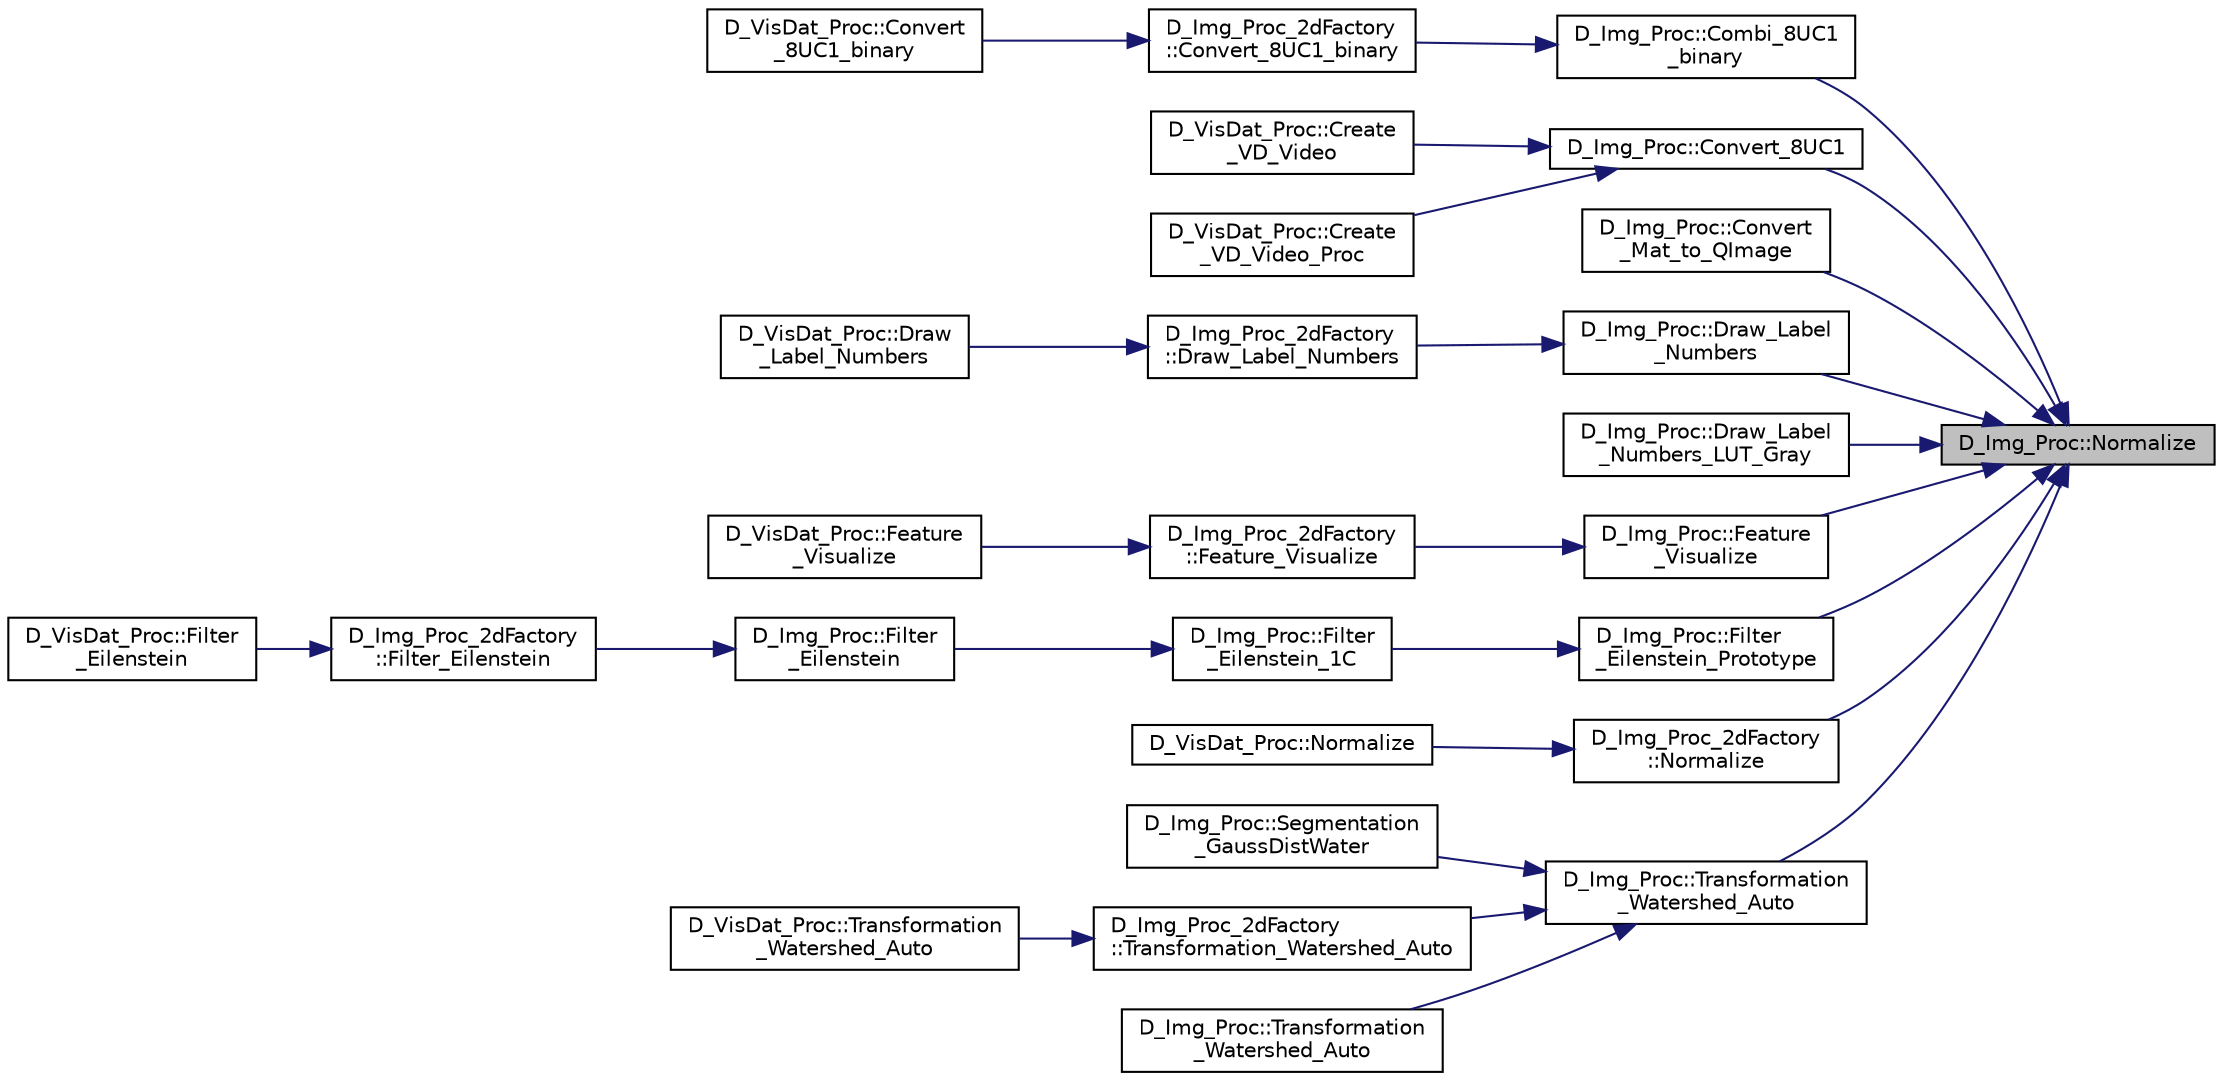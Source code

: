 digraph "D_Img_Proc::Normalize"
{
 // LATEX_PDF_SIZE
  edge [fontname="Helvetica",fontsize="10",labelfontname="Helvetica",labelfontsize="10"];
  node [fontname="Helvetica",fontsize="10",shape=record];
  rankdir="RL";
  Node1 [label="D_Img_Proc::Normalize",height=0.2,width=0.4,color="black", fillcolor="grey75", style="filled", fontcolor="black",tooltip=" "];
  Node1 -> Node2 [dir="back",color="midnightblue",fontsize="10",style="solid",fontname="Helvetica"];
  Node2 [label="D_Img_Proc::Combi_8UC1\l_binary",height=0.2,width=0.4,color="black", fillcolor="white", style="filled",URL="$class_d___img___proc.html#a270b6a33fcabacf654e1c290ff53ae82",tooltip=" "];
  Node2 -> Node3 [dir="back",color="midnightblue",fontsize="10",style="solid",fontname="Helvetica"];
  Node3 [label="D_Img_Proc_2dFactory\l::Convert_8UC1_binary",height=0.2,width=0.4,color="black", fillcolor="white", style="filled",URL="$class_d___img___proc__2d_factory.html#a4071ce25c76e2d17712428450a1292db",tooltip=" "];
  Node3 -> Node4 [dir="back",color="midnightblue",fontsize="10",style="solid",fontname="Helvetica"];
  Node4 [label="D_VisDat_Proc::Convert\l_8UC1_binary",height=0.2,width=0.4,color="black", fillcolor="white", style="filled",URL="$class_d___vis_dat___proc.html#ab5dbdaf7764c89d0f26af6b253c7be7d",tooltip=" "];
  Node1 -> Node5 [dir="back",color="midnightblue",fontsize="10",style="solid",fontname="Helvetica"];
  Node5 [label="D_Img_Proc::Convert_8UC1",height=0.2,width=0.4,color="black", fillcolor="white", style="filled",URL="$class_d___img___proc.html#abbeab509959cb370a02e4f16c0bb6088",tooltip=" "];
  Node5 -> Node6 [dir="back",color="midnightblue",fontsize="10",style="solid",fontname="Helvetica"];
  Node6 [label="D_VisDat_Proc::Create\l_VD_Video",height=0.2,width=0.4,color="black", fillcolor="white", style="filled",URL="$class_d___vis_dat___proc.html#aa97d040f84f88d46677a1da53eeddff4",tooltip=" "];
  Node5 -> Node7 [dir="back",color="midnightblue",fontsize="10",style="solid",fontname="Helvetica"];
  Node7 [label="D_VisDat_Proc::Create\l_VD_Video_Proc",height=0.2,width=0.4,color="black", fillcolor="white", style="filled",URL="$class_d___vis_dat___proc.html#af787bf8560bc35a3237dd942e1b49c16",tooltip=" "];
  Node1 -> Node8 [dir="back",color="midnightblue",fontsize="10",style="solid",fontname="Helvetica"];
  Node8 [label="D_Img_Proc::Convert\l_Mat_to_QImage",height=0.2,width=0.4,color="black", fillcolor="white", style="filled",URL="$class_d___img___proc.html#ade384a94caf4fcebb2f8e5654824a030",tooltip=" "];
  Node1 -> Node9 [dir="back",color="midnightblue",fontsize="10",style="solid",fontname="Helvetica"];
  Node9 [label="D_Img_Proc::Draw_Label\l_Numbers",height=0.2,width=0.4,color="black", fillcolor="white", style="filled",URL="$class_d___img___proc.html#acc826113768f9e812e092037222aab5e",tooltip=" "];
  Node9 -> Node10 [dir="back",color="midnightblue",fontsize="10",style="solid",fontname="Helvetica"];
  Node10 [label="D_Img_Proc_2dFactory\l::Draw_Label_Numbers",height=0.2,width=0.4,color="black", fillcolor="white", style="filled",URL="$class_d___img___proc__2d_factory.html#a64214669ddd8ff1a27c40fd22263b3cc",tooltip=" "];
  Node10 -> Node11 [dir="back",color="midnightblue",fontsize="10",style="solid",fontname="Helvetica"];
  Node11 [label="D_VisDat_Proc::Draw\l_Label_Numbers",height=0.2,width=0.4,color="black", fillcolor="white", style="filled",URL="$class_d___vis_dat___proc.html#a72e2a764d88e05e2c617d2a5f2db46e3",tooltip=" "];
  Node1 -> Node12 [dir="back",color="midnightblue",fontsize="10",style="solid",fontname="Helvetica"];
  Node12 [label="D_Img_Proc::Draw_Label\l_Numbers_LUT_Gray",height=0.2,width=0.4,color="black", fillcolor="white", style="filled",URL="$class_d___img___proc.html#a1e48e58dba425096cfc2be632d61ed20",tooltip=" "];
  Node1 -> Node13 [dir="back",color="midnightblue",fontsize="10",style="solid",fontname="Helvetica"];
  Node13 [label="D_Img_Proc::Feature\l_Visualize",height=0.2,width=0.4,color="black", fillcolor="white", style="filled",URL="$class_d___img___proc.html#a845f2348419069561ad09c9e61861228",tooltip=" "];
  Node13 -> Node14 [dir="back",color="midnightblue",fontsize="10",style="solid",fontname="Helvetica"];
  Node14 [label="D_Img_Proc_2dFactory\l::Feature_Visualize",height=0.2,width=0.4,color="black", fillcolor="white", style="filled",URL="$class_d___img___proc__2d_factory.html#aa7d59ee61523224725272bb214ac318b",tooltip=" "];
  Node14 -> Node15 [dir="back",color="midnightblue",fontsize="10",style="solid",fontname="Helvetica"];
  Node15 [label="D_VisDat_Proc::Feature\l_Visualize",height=0.2,width=0.4,color="black", fillcolor="white", style="filled",URL="$class_d___vis_dat___proc.html#aaae77b5a9f6339571dc1577d548aec83",tooltip=" "];
  Node1 -> Node16 [dir="back",color="midnightblue",fontsize="10",style="solid",fontname="Helvetica"];
  Node16 [label="D_Img_Proc::Filter\l_Eilenstein_Prototype",height=0.2,width=0.4,color="black", fillcolor="white", style="filled",URL="$class_d___img___proc.html#a8de0dd85e426fadfbf6ffd476447b06a",tooltip=" "];
  Node16 -> Node17 [dir="back",color="midnightblue",fontsize="10",style="solid",fontname="Helvetica"];
  Node17 [label="D_Img_Proc::Filter\l_Eilenstein_1C",height=0.2,width=0.4,color="black", fillcolor="white", style="filled",URL="$class_d___img___proc.html#a28f69c5b063fc26742e25dda46332a0d",tooltip=" "];
  Node17 -> Node18 [dir="back",color="midnightblue",fontsize="10",style="solid",fontname="Helvetica"];
  Node18 [label="D_Img_Proc::Filter\l_Eilenstein",height=0.2,width=0.4,color="black", fillcolor="white", style="filled",URL="$class_d___img___proc.html#a58cf4674e7c9361fa795918c0da12a34",tooltip=" "];
  Node18 -> Node19 [dir="back",color="midnightblue",fontsize="10",style="solid",fontname="Helvetica"];
  Node19 [label="D_Img_Proc_2dFactory\l::Filter_Eilenstein",height=0.2,width=0.4,color="black", fillcolor="white", style="filled",URL="$class_d___img___proc__2d_factory.html#abc505e69c4f5b63b550dc7104e9875f6",tooltip=" "];
  Node19 -> Node20 [dir="back",color="midnightblue",fontsize="10",style="solid",fontname="Helvetica"];
  Node20 [label="D_VisDat_Proc::Filter\l_Eilenstein",height=0.2,width=0.4,color="black", fillcolor="white", style="filled",URL="$class_d___vis_dat___proc.html#aa3b6e56d271d097d9615cd4377f9b7f4",tooltip=" "];
  Node1 -> Node21 [dir="back",color="midnightblue",fontsize="10",style="solid",fontname="Helvetica"];
  Node21 [label="D_Img_Proc_2dFactory\l::Normalize",height=0.2,width=0.4,color="black", fillcolor="white", style="filled",URL="$class_d___img___proc__2d_factory.html#a418fd588154d14ab385a7af81572b9f6",tooltip=" "];
  Node21 -> Node22 [dir="back",color="midnightblue",fontsize="10",style="solid",fontname="Helvetica"];
  Node22 [label="D_VisDat_Proc::Normalize",height=0.2,width=0.4,color="black", fillcolor="white", style="filled",URL="$class_d___vis_dat___proc.html#a1b2d7c745fad976cfa9e4d64cfef7011",tooltip=" "];
  Node1 -> Node23 [dir="back",color="midnightblue",fontsize="10",style="solid",fontname="Helvetica"];
  Node23 [label="D_Img_Proc::Transformation\l_Watershed_Auto",height=0.2,width=0.4,color="black", fillcolor="white", style="filled",URL="$class_d___img___proc.html#a9cb512850d61c1ac6e8e94d55902baa1",tooltip=" "];
  Node23 -> Node24 [dir="back",color="midnightblue",fontsize="10",style="solid",fontname="Helvetica"];
  Node24 [label="D_Img_Proc::Segmentation\l_GaussDistWater",height=0.2,width=0.4,color="black", fillcolor="white", style="filled",URL="$class_d___img___proc.html#a2de8fe9ac9782e100b26f51113347117",tooltip=" "];
  Node23 -> Node25 [dir="back",color="midnightblue",fontsize="10",style="solid",fontname="Helvetica"];
  Node25 [label="D_Img_Proc_2dFactory\l::Transformation_Watershed_Auto",height=0.2,width=0.4,color="black", fillcolor="white", style="filled",URL="$class_d___img___proc__2d_factory.html#a887b3287a46f781d98b2fe9292d31c83",tooltip=" "];
  Node25 -> Node26 [dir="back",color="midnightblue",fontsize="10",style="solid",fontname="Helvetica"];
  Node26 [label="D_VisDat_Proc::Transformation\l_Watershed_Auto",height=0.2,width=0.4,color="black", fillcolor="white", style="filled",URL="$class_d___vis_dat___proc.html#ab42ead4e9f3a96ed45ff1b984067dd5a",tooltip=" "];
  Node23 -> Node27 [dir="back",color="midnightblue",fontsize="10",style="solid",fontname="Helvetica"];
  Node27 [label="D_Img_Proc::Transformation\l_Watershed_Auto",height=0.2,width=0.4,color="black", fillcolor="white", style="filled",URL="$class_d___img___proc.html#a382b503db82dd103e24e49e7922d15d8",tooltip=" "];
}
